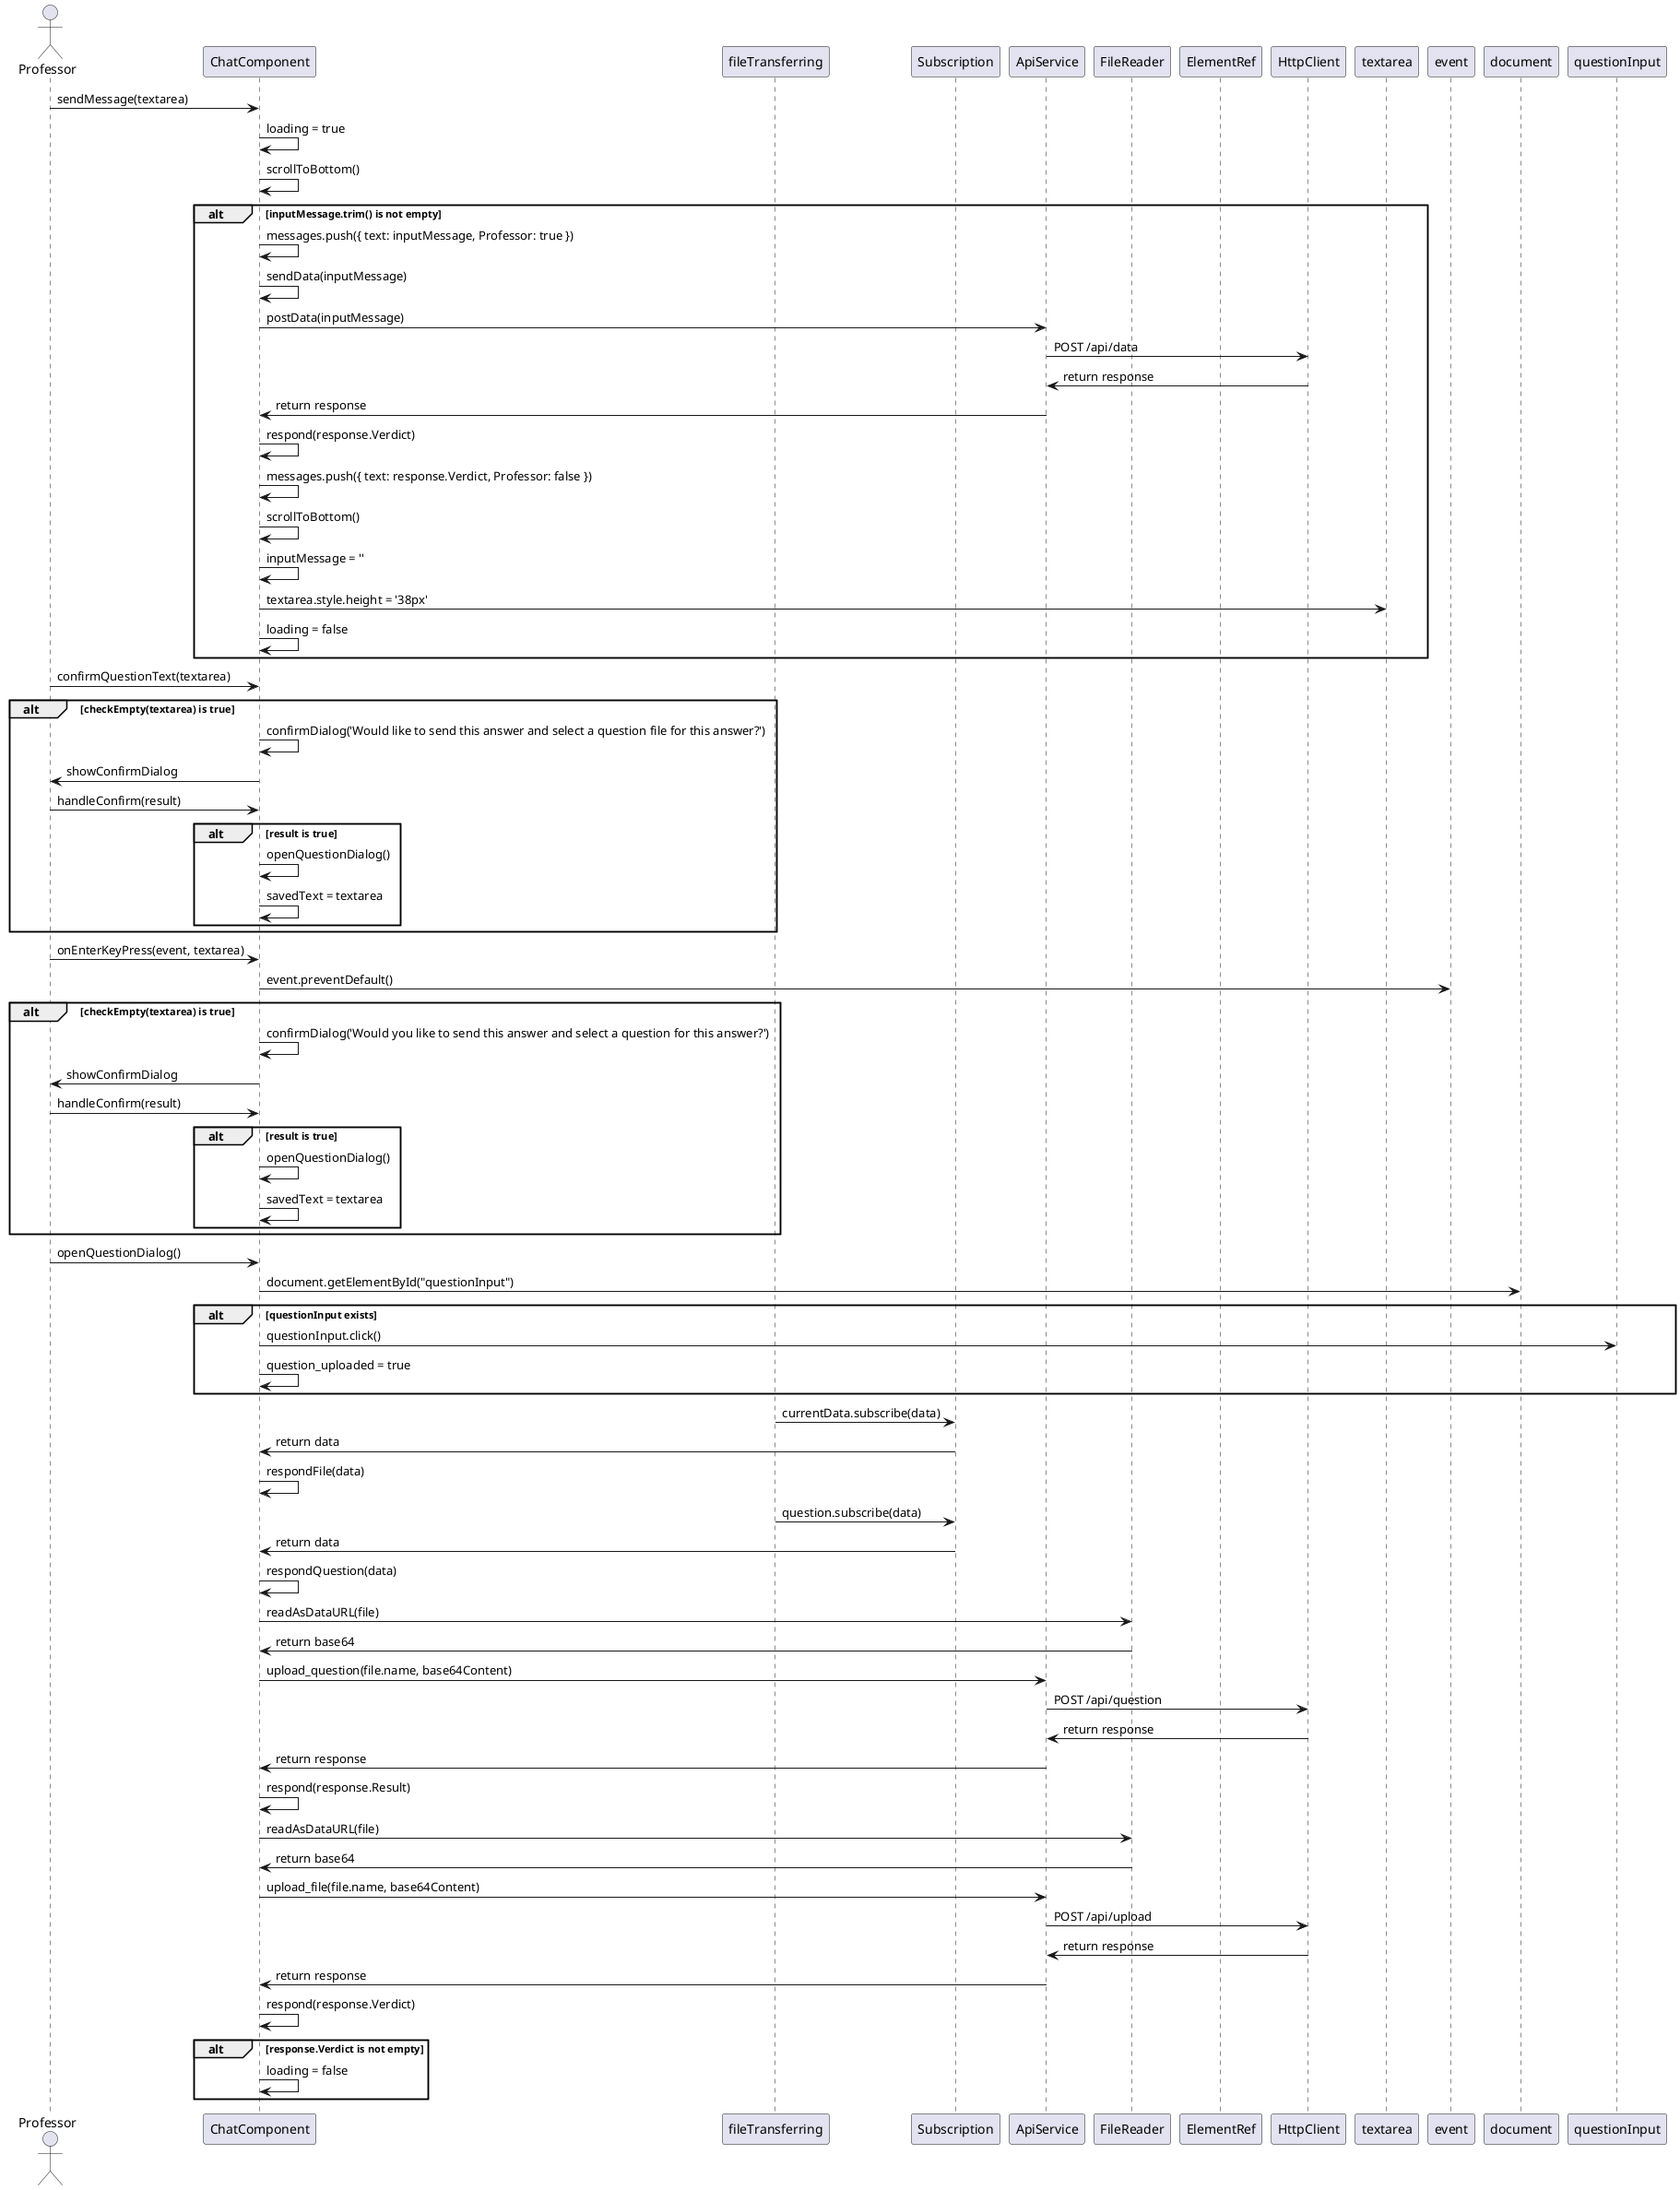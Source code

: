@startuml
actor Professor

participant ChatComponent
participant fileTransferring
participant Subscription
participant ApiService
participant FileReader
participant ElementRef
participant HttpClient

Professor -> ChatComponent: sendMessage(textarea)
ChatComponent -> ChatComponent: loading = true
ChatComponent -> ChatComponent: scrollToBottom()
alt inputMessage.trim() is not empty
    ChatComponent -> ChatComponent: messages.push({ text: inputMessage, Professor: true })
    ChatComponent -> ChatComponent: sendData(inputMessage)
    ChatComponent -> ApiService: postData(inputMessage)
    ApiService -> HttpClient: POST /api/data
    HttpClient -> ApiService: return response
    ApiService -> ChatComponent: return response
    ChatComponent -> ChatComponent: respond(response.Verdict)
    ChatComponent -> ChatComponent: messages.push({ text: response.Verdict, Professor: false })
    ChatComponent -> ChatComponent: scrollToBottom()
    ChatComponent -> ChatComponent: inputMessage = ''
    ChatComponent -> textarea: textarea.style.height = '38px'
    ChatComponent -> ChatComponent: loading = false
end

Professor -> ChatComponent: confirmQuestionText(textarea)
alt checkEmpty(textarea) is true
    ChatComponent -> ChatComponent: confirmDialog('Would like to send this answer and select a question file for this answer?')
    ChatComponent -> Professor: showConfirmDialog
    Professor -> ChatComponent: handleConfirm(result)
    alt result is true
        ChatComponent -> ChatComponent: openQuestionDialog()
        ChatComponent -> ChatComponent: savedText = textarea
    end
end

Professor -> ChatComponent: onEnterKeyPress(event, textarea)
ChatComponent -> event: event.preventDefault()
alt checkEmpty(textarea) is true
    ChatComponent -> ChatComponent: confirmDialog('Would you like to send this answer and select a question for this answer?')
    ChatComponent -> Professor: showConfirmDialog
    Professor -> ChatComponent: handleConfirm(result)
    alt result is true
        ChatComponent -> ChatComponent: openQuestionDialog()
        ChatComponent -> ChatComponent: savedText = textarea
    end
end

Professor -> ChatComponent: openQuestionDialog()
ChatComponent -> document: document.getElementById("questionInput")
alt questionInput exists
    ChatComponent -> questionInput: questionInput.click()
    ChatComponent -> ChatComponent: question_uploaded = true
end

fileTransferring -> Subscription: currentData.subscribe(data)
Subscription -> ChatComponent: return data
ChatComponent -> ChatComponent: respondFile(data)

fileTransferring -> Subscription: question.subscribe(data)
Subscription -> ChatComponent: return data
ChatComponent -> ChatComponent: respondQuestion(data)

ChatComponent -> FileReader: readAsDataURL(file)
FileReader -> ChatComponent: return base64
ChatComponent -> ApiService: upload_question(file.name, base64Content)
ApiService -> HttpClient: POST /api/question
HttpClient -> ApiService: return response
ApiService -> ChatComponent: return response
ChatComponent -> ChatComponent: respond(response.Result)

ChatComponent -> FileReader: readAsDataURL(file)
FileReader -> ChatComponent: return base64
ChatComponent -> ApiService: upload_file(file.name, base64Content)
ApiService -> HttpClient: POST /api/upload
HttpClient -> ApiService: return response
ApiService -> ChatComponent: return response
ChatComponent -> ChatComponent: respond(response.Verdict)
alt response.Verdict is not empty
    ChatComponent -> ChatComponent: loading = false
end

@enduml
